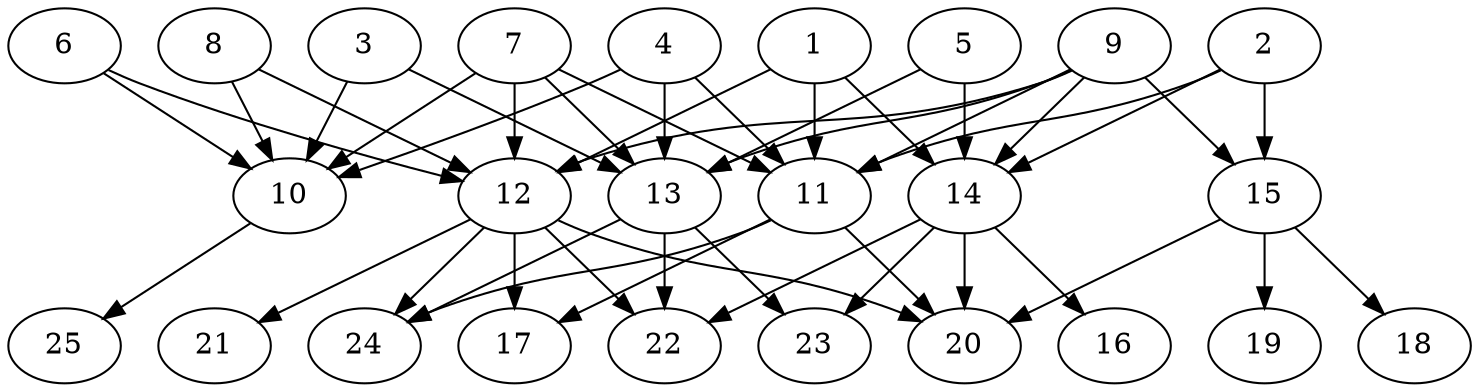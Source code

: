 // DAG automatically generated by daggen at Thu Oct  3 14:00:39 2019
// ./daggen --dot -n 25 --ccr 0.5 --fat 0.7 --regular 0.7 --density 0.6 --mindata 5242880 --maxdata 52428800 
digraph G {
  1 [size="76863488", alpha="0.18", expect_size="38431744"] 
  1 -> 11 [size ="38431744"]
  1 -> 12 [size ="38431744"]
  1 -> 14 [size ="38431744"]
  2 [size="91541504", alpha="0.06", expect_size="45770752"] 
  2 -> 11 [size ="45770752"]
  2 -> 14 [size ="45770752"]
  2 -> 15 [size ="45770752"]
  3 [size="94486528", alpha="0.02", expect_size="47243264"] 
  3 -> 10 [size ="47243264"]
  3 -> 13 [size ="47243264"]
  4 [size="100999168", alpha="0.03", expect_size="50499584"] 
  4 -> 10 [size ="50499584"]
  4 -> 11 [size ="50499584"]
  4 -> 13 [size ="50499584"]
  5 [size="30140416", alpha="0.17", expect_size="15070208"] 
  5 -> 13 [size ="15070208"]
  5 -> 14 [size ="15070208"]
  6 [size="21968896", alpha="0.01", expect_size="10984448"] 
  6 -> 10 [size ="10984448"]
  6 -> 12 [size ="10984448"]
  7 [size="75999232", alpha="0.15", expect_size="37999616"] 
  7 -> 10 [size ="37999616"]
  7 -> 11 [size ="37999616"]
  7 -> 12 [size ="37999616"]
  7 -> 13 [size ="37999616"]
  8 [size="19769344", alpha="0.13", expect_size="9884672"] 
  8 -> 10 [size ="9884672"]
  8 -> 12 [size ="9884672"]
  9 [size="31049728", alpha="0.10", expect_size="15524864"] 
  9 -> 11 [size ="15524864"]
  9 -> 12 [size ="15524864"]
  9 -> 13 [size ="15524864"]
  9 -> 14 [size ="15524864"]
  9 -> 15 [size ="15524864"]
  10 [size="57597952", alpha="0.12", expect_size="28798976"] 
  10 -> 25 [size ="28798976"]
  11 [size="28282880", alpha="0.03", expect_size="14141440"] 
  11 -> 17 [size ="14141440"]
  11 -> 20 [size ="14141440"]
  11 -> 24 [size ="14141440"]
  12 [size="19677184", alpha="0.16", expect_size="9838592"] 
  12 -> 17 [size ="9838592"]
  12 -> 20 [size ="9838592"]
  12 -> 21 [size ="9838592"]
  12 -> 22 [size ="9838592"]
  12 -> 24 [size ="9838592"]
  13 [size="46364672", alpha="0.17", expect_size="23182336"] 
  13 -> 22 [size ="23182336"]
  13 -> 23 [size ="23182336"]
  13 -> 24 [size ="23182336"]
  14 [size="53952512", alpha="0.13", expect_size="26976256"] 
  14 -> 16 [size ="26976256"]
  14 -> 20 [size ="26976256"]
  14 -> 22 [size ="26976256"]
  14 -> 23 [size ="26976256"]
  15 [size="65816576", alpha="0.05", expect_size="32908288"] 
  15 -> 18 [size ="32908288"]
  15 -> 19 [size ="32908288"]
  15 -> 20 [size ="32908288"]
  16 [size="52369408", alpha="0.01", expect_size="26184704"] 
  17 [size="59279360", alpha="0.04", expect_size="29639680"] 
  18 [size="35074048", alpha="0.05", expect_size="17537024"] 
  19 [size="94496768", alpha="0.01", expect_size="47248384"] 
  20 [size="48510976", alpha="0.10", expect_size="24255488"] 
  21 [size="12273664", alpha="0.12", expect_size="6136832"] 
  22 [size="27138048", alpha="0.12", expect_size="13569024"] 
  23 [size="101396480", alpha="0.10", expect_size="50698240"] 
  24 [size="89442304", alpha="0.07", expect_size="44721152"] 
  25 [size="55982080", alpha="0.07", expect_size="27991040"] 
}
